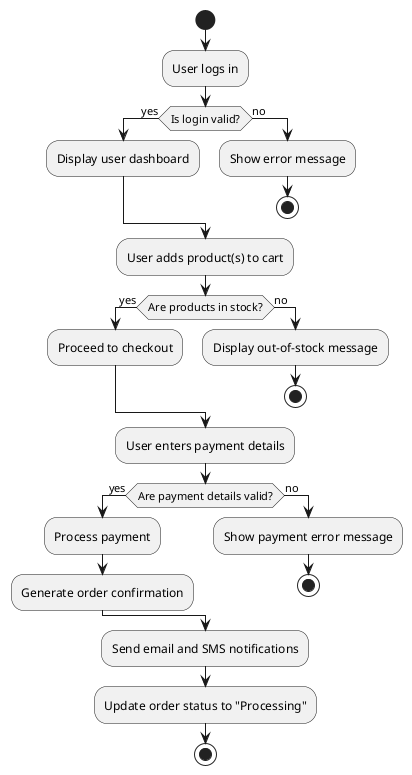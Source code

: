 @startuml activity
start
:User logs in;
if (Is login valid?) then (yes)
  :Display user dashboard;
else (no)
  :Show error message;
  stop
endif

:User adds product(s) to cart;
if (Are products in stock?) then (yes)
  :Proceed to checkout;
else (no)
  :Display out-of-stock message;
  stop
endif

:User enters payment details;
if (Are payment details valid?) then (yes)
  :Process payment;
  :Generate order confirmation;
else (no)
  :Show payment error message;
  stop
endif

:Send email and SMS notifications;
:Update order status to "Processing";
stop
@enduml

